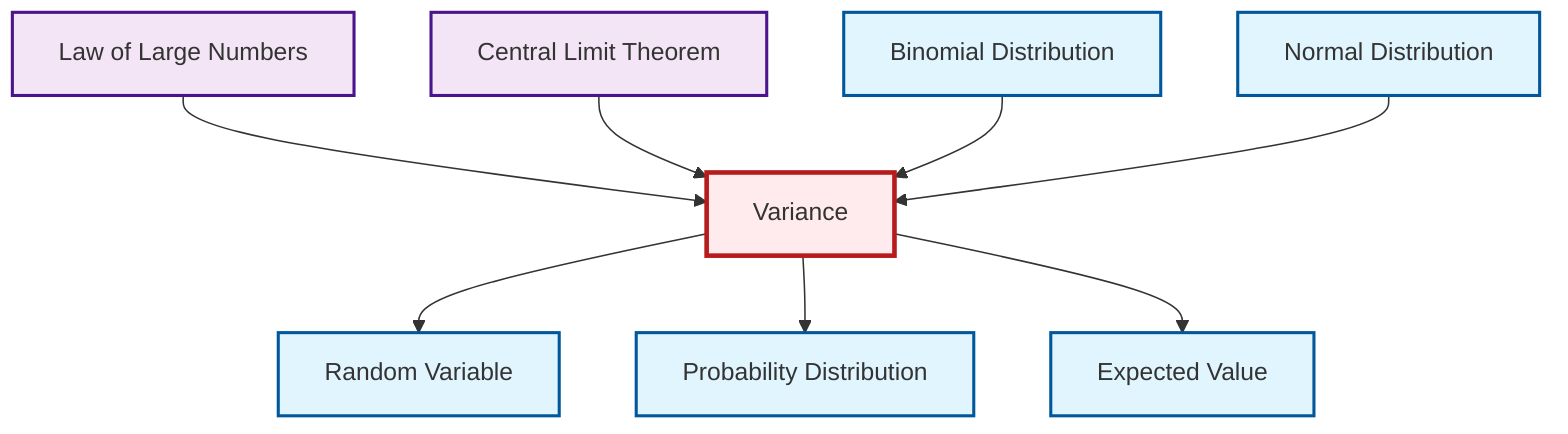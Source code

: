 graph TD
    classDef definition fill:#e1f5fe,stroke:#01579b,stroke-width:2px
    classDef theorem fill:#f3e5f5,stroke:#4a148c,stroke-width:2px
    classDef axiom fill:#fff3e0,stroke:#e65100,stroke-width:2px
    classDef example fill:#e8f5e9,stroke:#1b5e20,stroke-width:2px
    classDef current fill:#ffebee,stroke:#b71c1c,stroke-width:3px
    def-variance["Variance"]:::definition
    def-binomial-distribution["Binomial Distribution"]:::definition
    def-normal-distribution["Normal Distribution"]:::definition
    thm-law-of-large-numbers["Law of Large Numbers"]:::theorem
    def-probability-distribution["Probability Distribution"]:::definition
    def-random-variable["Random Variable"]:::definition
    def-expectation["Expected Value"]:::definition
    thm-central-limit["Central Limit Theorem"]:::theorem
    thm-law-of-large-numbers --> def-variance
    thm-central-limit --> def-variance
    def-binomial-distribution --> def-variance
    def-variance --> def-random-variable
    def-variance --> def-probability-distribution
    def-normal-distribution --> def-variance
    def-variance --> def-expectation
    class def-variance current